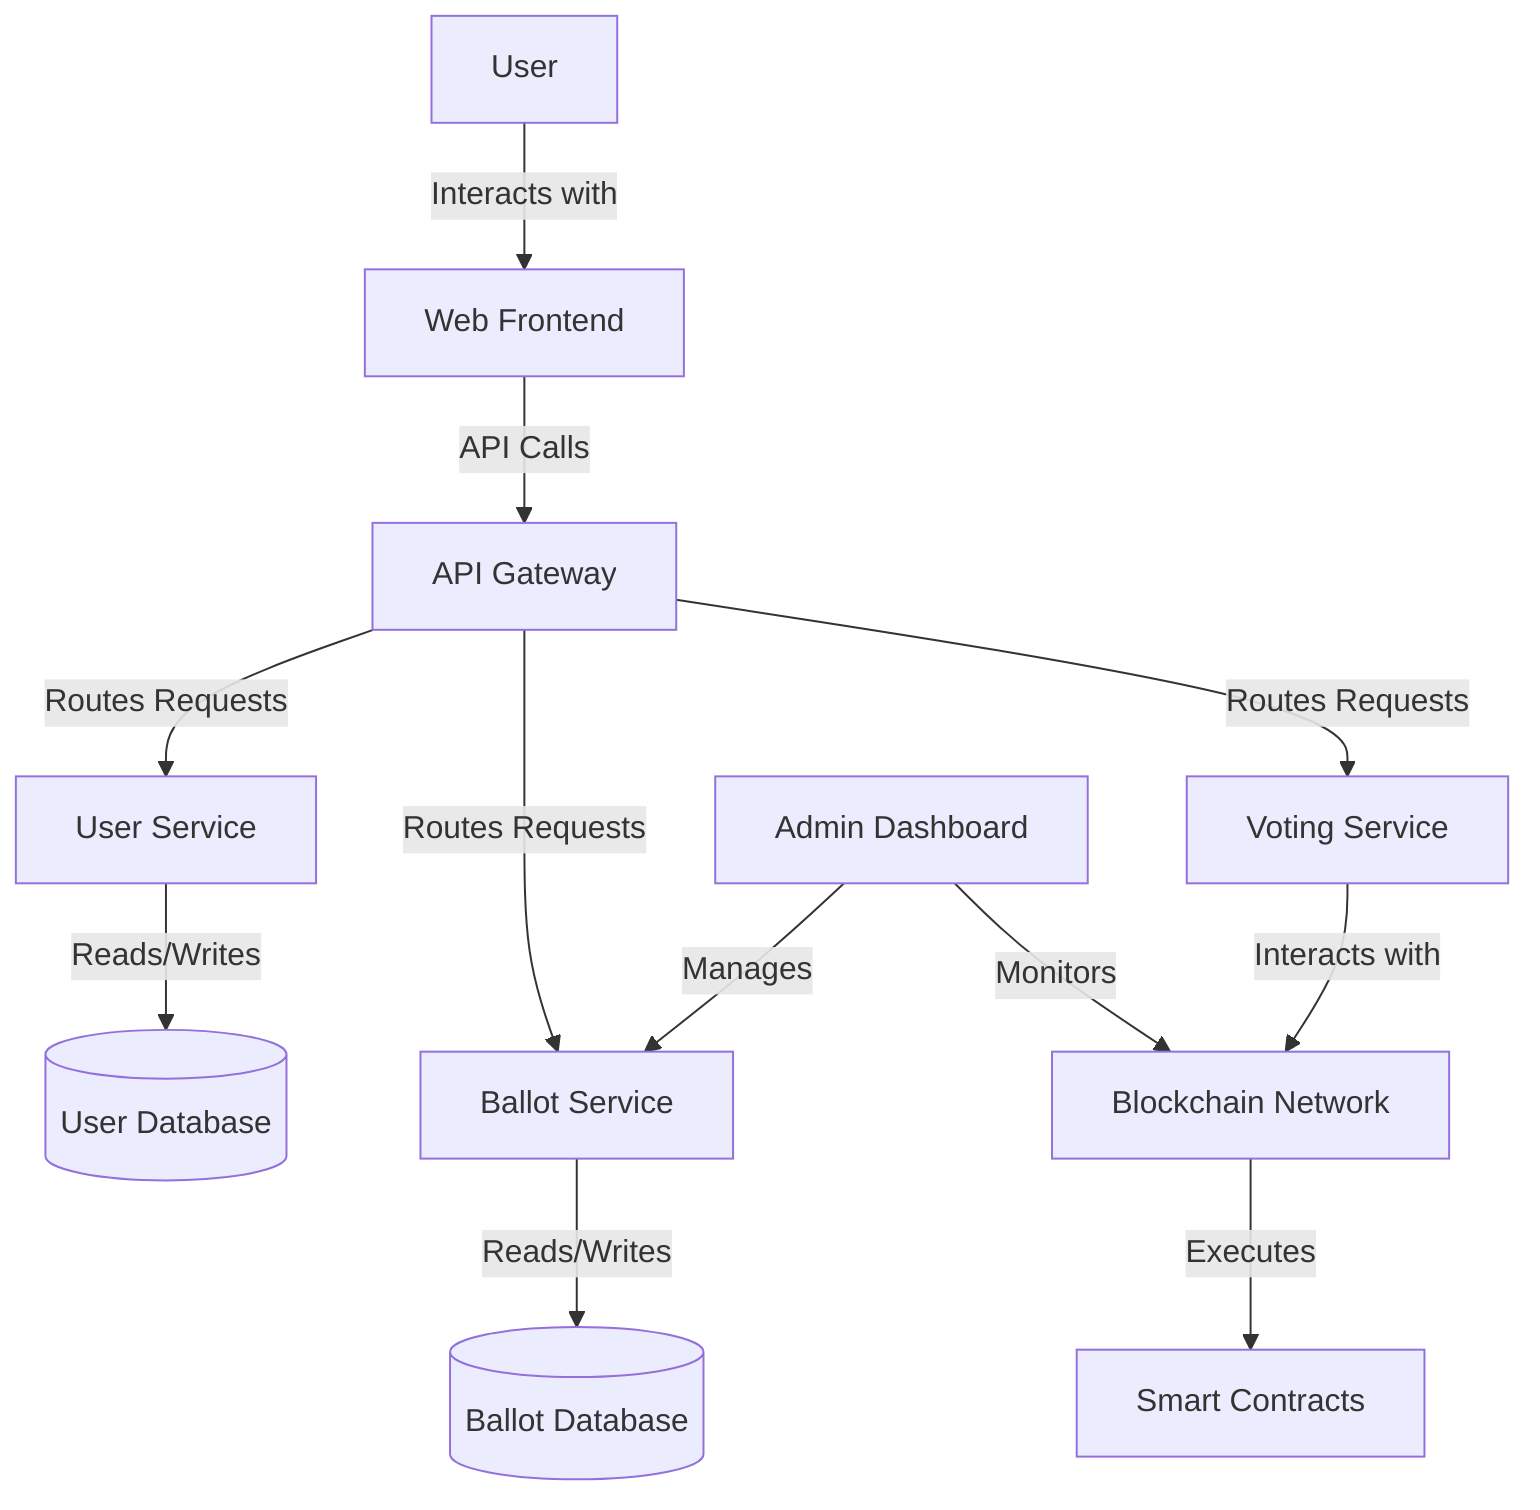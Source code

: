 graph TD
    A[User] -->|Interacts with| B[Web Frontend]
    B -->|API Calls| C[API Gateway]
    C -->|Routes Requests| D[User Service]
    C -->|Routes Requests| E[Ballot Service]
    C -->|Routes Requests| F[Voting Service]
    D -->|Reads/Writes| G[(User Database)]
    E -->|Reads/Writes| H[(Ballot Database)]
    F -->|Interacts with| I[Blockchain Network]
    I -->|Executes| J[Smart Contracts]
    K[Admin Dashboard] -->|Manages| E
    K -->|Monitors| I